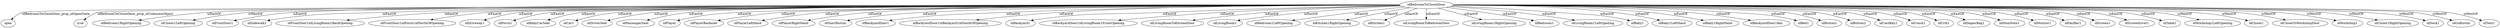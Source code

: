 strict digraph  {
idBedroomToClosetDoor [node_type=entity_node];
open [node_type=property_node];
true [node_type=property_node];
idBedroom1RightOpening [node_type=entity_node];
idCloset1LeftOpening [node_type=entity_node];
idFrontDoor1 [node_type=entity_node];
idSidewalk1 [node_type=entity_node];
idFrontDoor1idLivingRoom1BackOpening [node_type=entity_node];
idFrontDoor1idPorch1idNorthOfOpening [node_type=entity_node];
idDriveway1 [node_type=entity_node];
idPorch1 [node_type=entity_node];
idBabyCarSeat [node_type=entity_node];
idCar1 [node_type=entity_node];
idDriverSeat [node_type=entity_node];
idPassengerSeat [node_type=entity_node];
idPlayer [node_type=entity_node];
idPlayerBackside [node_type=entity_node];
idPlayerLeftHand [node_type=entity_node];
idPlayerRightHand [node_type=entity_node];
idStartButton [node_type=entity_node];
idBackyardDoor1 [node_type=entity_node];
idBackyardDoor1idBackyard1idSouthOfOpening [node_type=entity_node];
idBackyard1 [node_type=entity_node];
idBackyardDoor1idLivingRoom1FrontOpening [node_type=entity_node];
idLivingRoomToKitchenDoor [node_type=entity_node];
idLivingRoom1 [node_type=entity_node];
idBedroom1LeftOpening [node_type=entity_node];
idKitchen1RightOpening [node_type=entity_node];
idKitchen1 [node_type=entity_node];
idLivingRoomToBedroomDoor [node_type=entity_node];
idLivingRoom1RightOpening [node_type=entity_node];
idBedroom1 [node_type=entity_node];
idLivingRoom1LeftOpening [node_type=entity_node];
idBaby1 [node_type=entity_node];
idBaby1LeftHand [node_type=entity_node];
idBaby1RightHand [node_type=entity_node];
idBackyardDoor1Key [node_type=entity_node];
idBed1 [node_type=entity_node];
idButton1 [node_type=entity_node];
idButton2 [node_type=entity_node];
idCardKey1 [node_type=entity_node];
idCouch1 [node_type=entity_node];
idCrib1 [node_type=entity_node];
idDiaperBag1 [node_type=entity_node];
idMomNote1 [node_type=entity_node];
idMonitor1 [node_type=entity_node];
idPacifier1 [node_type=entity_node];
idScreen1 [node_type=entity_node];
idScrewdriver1 [node_type=entity_node];
idTable1 [node_type=entity_node];
idWorkshop1LeftOpening [node_type=entity_node];
idCloset1 [node_type=entity_node];
idClosetToWorkshopDoor [node_type=entity_node];
idWorkshop1 [node_type=entity_node];
idCloset1RightOpening [node_type=entity_node];
idDock1 [node_type=entity_node];
idGoButton [node_type=entity_node];
idTent1 [node_type=entity_node];
idBedroomToClosetDoor -> open  [edge_type=property, label=idBedroomToClosetDoor_prop_idOpenState];
idBedroomToClosetDoor -> true  [edge_type=property, label=idBedroomToClosetDoor_prop_idUnknownObject];
idBedroomToClosetDoor -> idBedroom1RightOpening  [edge_type=relationship, label=isEastOf];
idBedroomToClosetDoor -> idCloset1LeftOpening  [edge_type=relationship, label=isWestOf];
idBedroomToClosetDoor -> idFrontDoor1  [edge_type=relationship, label=isEastOf];
idBedroomToClosetDoor -> idSidewalk1  [edge_type=relationship, label=isEastOf];
idBedroomToClosetDoor -> idFrontDoor1idLivingRoom1BackOpening  [edge_type=relationship, label=isEastOf];
idBedroomToClosetDoor -> idFrontDoor1idPorch1idNorthOfOpening  [edge_type=relationship, label=isEastOf];
idBedroomToClosetDoor -> idDriveway1  [edge_type=relationship, label=isEastOf];
idBedroomToClosetDoor -> idPorch1  [edge_type=relationship, label=isEastOf];
idBedroomToClosetDoor -> idBabyCarSeat  [edge_type=relationship, label=isEastOf];
idBedroomToClosetDoor -> idCar1  [edge_type=relationship, label=isEastOf];
idBedroomToClosetDoor -> idDriverSeat  [edge_type=relationship, label=isEastOf];
idBedroomToClosetDoor -> idPassengerSeat  [edge_type=relationship, label=isEastOf];
idBedroomToClosetDoor -> idPlayer  [edge_type=relationship, label=isEastOf];
idBedroomToClosetDoor -> idPlayerBackside  [edge_type=relationship, label=isEastOf];
idBedroomToClosetDoor -> idPlayerLeftHand  [edge_type=relationship, label=isEastOf];
idBedroomToClosetDoor -> idPlayerRightHand  [edge_type=relationship, label=isEastOf];
idBedroomToClosetDoor -> idStartButton  [edge_type=relationship, label=isEastOf];
idBedroomToClosetDoor -> idBackyardDoor1  [edge_type=relationship, label=isEastOf];
idBedroomToClosetDoor -> idBackyardDoor1idBackyard1idSouthOfOpening  [edge_type=relationship, label=isEastOf];
idBedroomToClosetDoor -> idBackyard1  [edge_type=relationship, label=isEastOf];
idBedroomToClosetDoor -> idBackyardDoor1idLivingRoom1FrontOpening  [edge_type=relationship, label=isEastOf];
idBedroomToClosetDoor -> idLivingRoomToKitchenDoor  [edge_type=relationship, label=isEastOf];
idBedroomToClosetDoor -> idLivingRoom1  [edge_type=relationship, label=isEastOf];
idBedroomToClosetDoor -> idBedroom1LeftOpening  [edge_type=relationship, label=isEastOf];
idBedroomToClosetDoor -> idKitchen1RightOpening  [edge_type=relationship, label=isEastOf];
idBedroomToClosetDoor -> idKitchen1  [edge_type=relationship, label=isEastOf];
idBedroomToClosetDoor -> idLivingRoomToBedroomDoor  [edge_type=relationship, label=isEastOf];
idBedroomToClosetDoor -> idLivingRoom1RightOpening  [edge_type=relationship, label=isEastOf];
idBedroomToClosetDoor -> idBedroom1  [edge_type=relationship, label=isEastOf];
idBedroomToClosetDoor -> idLivingRoom1LeftOpening  [edge_type=relationship, label=isEastOf];
idBedroomToClosetDoor -> idBaby1  [edge_type=relationship, label=isEastOf];
idBedroomToClosetDoor -> idBaby1LeftHand  [edge_type=relationship, label=isEastOf];
idBedroomToClosetDoor -> idBaby1RightHand  [edge_type=relationship, label=isEastOf];
idBedroomToClosetDoor -> idBackyardDoor1Key  [edge_type=relationship, label=isEastOf];
idBedroomToClosetDoor -> idBed1  [edge_type=relationship, label=isEastOf];
idBedroomToClosetDoor -> idButton1  [edge_type=relationship, label=isEastOf];
idBedroomToClosetDoor -> idButton2  [edge_type=relationship, label=isEastOf];
idBedroomToClosetDoor -> idCardKey1  [edge_type=relationship, label=isEastOf];
idBedroomToClosetDoor -> idCouch1  [edge_type=relationship, label=isEastOf];
idBedroomToClosetDoor -> idCrib1  [edge_type=relationship, label=isEastOf];
idBedroomToClosetDoor -> idDiaperBag1  [edge_type=relationship, label=isEastOf];
idBedroomToClosetDoor -> idMomNote1  [edge_type=relationship, label=isEastOf];
idBedroomToClosetDoor -> idMonitor1  [edge_type=relationship, label=isEastOf];
idBedroomToClosetDoor -> idPacifier1  [edge_type=relationship, label=isEastOf];
idBedroomToClosetDoor -> idScreen1  [edge_type=relationship, label=isEastOf];
idBedroomToClosetDoor -> idScrewdriver1  [edge_type=relationship, label=isEastOf];
idBedroomToClosetDoor -> idTable1  [edge_type=relationship, label=isEastOf];
idBedroomToClosetDoor -> idWorkshop1LeftOpening  [edge_type=relationship, label=isWestOf];
idBedroomToClosetDoor -> idCloset1  [edge_type=relationship, label=isWestOf];
idBedroomToClosetDoor -> idClosetToWorkshopDoor  [edge_type=relationship, label=isWestOf];
idBedroomToClosetDoor -> idWorkshop1  [edge_type=relationship, label=isWestOf];
idBedroomToClosetDoor -> idCloset1RightOpening  [edge_type=relationship, label=isWestOf];
idBedroomToClosetDoor -> idDock1  [edge_type=relationship, label=isWestOf];
idBedroomToClosetDoor -> idGoButton  [edge_type=relationship, label=isWestOf];
idBedroomToClosetDoor -> idTent1  [edge_type=relationship, label=isWestOf];
}
